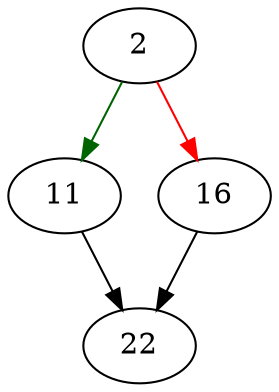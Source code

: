 strict digraph "sqlite3_next_stmt" {
	// Node definitions.
	2 [entry=true];
	11;
	16;
	22;

	// Edge definitions.
	2 -> 11 [
		color=darkgreen
		cond=true
	];
	2 -> 16 [
		color=red
		cond=false
	];
	11 -> 22;
	16 -> 22;
}